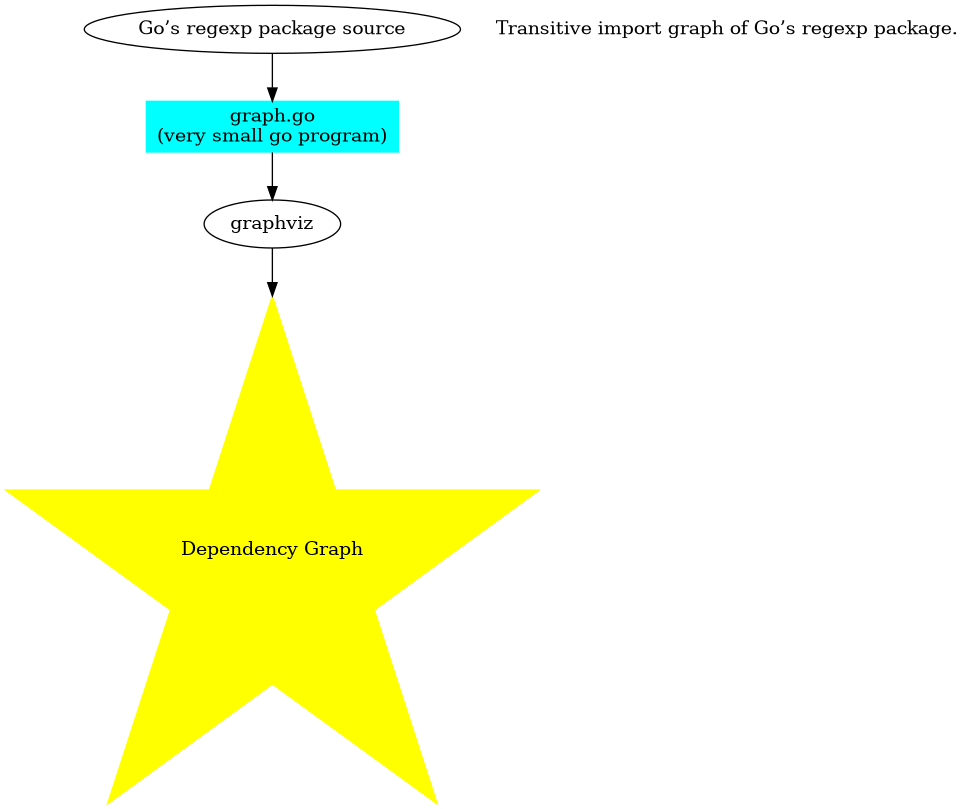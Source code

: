 @startuml
digraph G {

source -> go -> graphviz -> dependencies

 "Transitive import graph of Go’s regexp package."
 [
 shape=none
 URL="https://graphviz.org/Gallery/directed/go-package.html"
 ]

 go [
 shape=box
 style=filled
 color=cyan
 label="graph.go
(very small go program)"
 URL="https://github.com/golang/gddo/blob/721e228c7686d830b5decc691a4dc7e6a6e94888/gddo-server/graph.go#L34"]

 source [label="Go’s regexp package source"]

 dependencies [
   label="Dependency Graph"
   style=filled
   color=yellow
   shape=star
   URL="https://graphviz.org/Gallery/directed/go-package.svg"
 ]
}
@enduml
